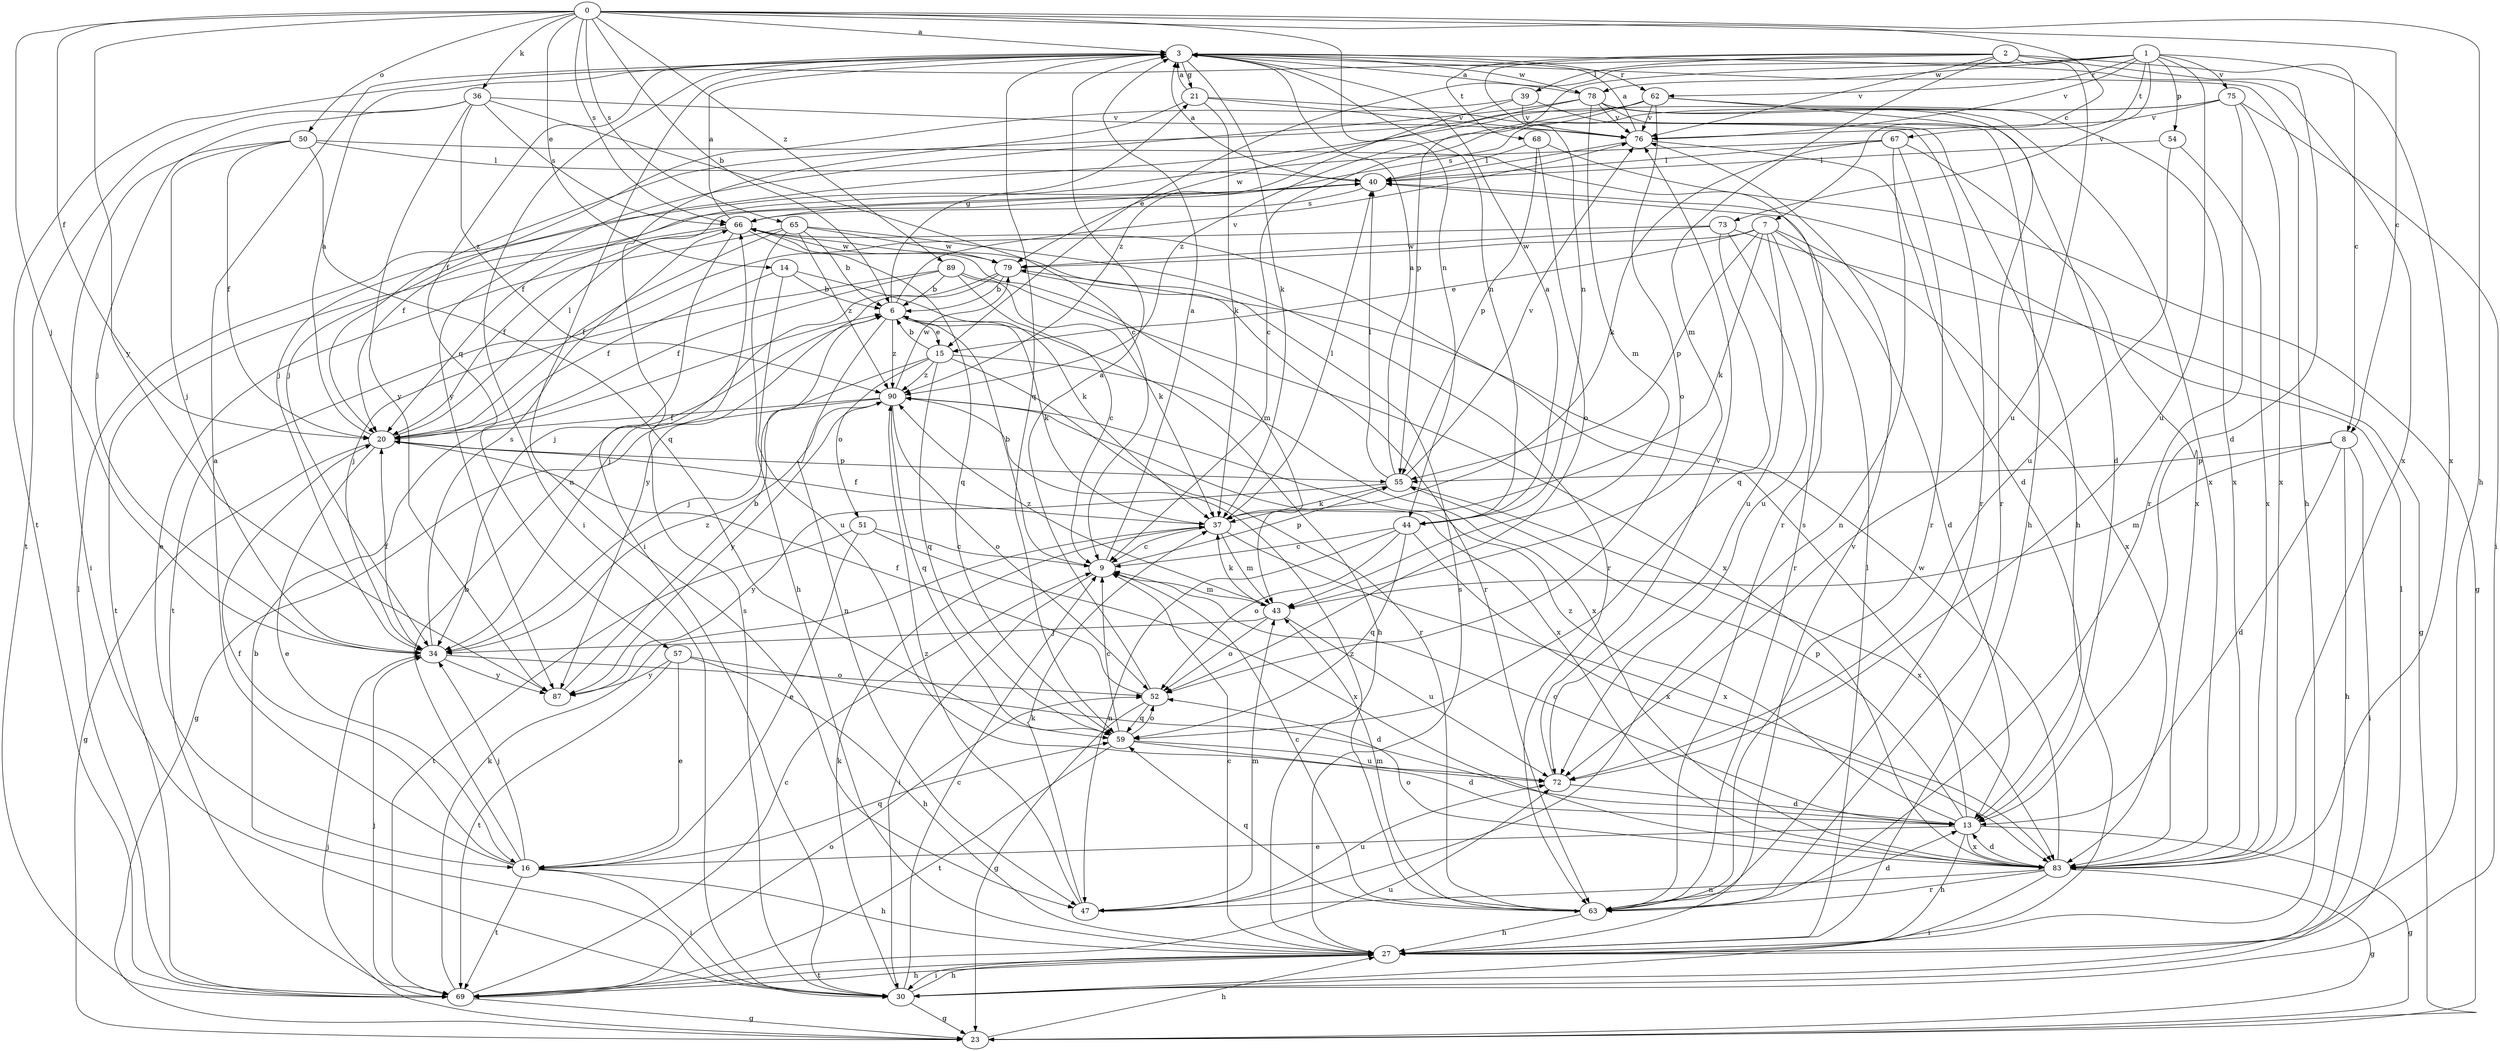 strict digraph  {
0;
1;
2;
3;
6;
7;
8;
9;
13;
14;
15;
16;
20;
21;
23;
27;
30;
34;
36;
37;
39;
40;
43;
44;
47;
50;
51;
52;
54;
55;
57;
59;
62;
63;
65;
66;
67;
68;
69;
72;
73;
75;
76;
78;
79;
83;
87;
89;
90;
0 -> 3  [label=a];
0 -> 6  [label=b];
0 -> 7  [label=c];
0 -> 8  [label=c];
0 -> 14  [label=e];
0 -> 20  [label=f];
0 -> 27  [label=h];
0 -> 34  [label=j];
0 -> 36  [label=k];
0 -> 44  [label=n];
0 -> 50  [label=o];
0 -> 65  [label=s];
0 -> 66  [label=s];
0 -> 87  [label=y];
0 -> 89  [label=z];
1 -> 15  [label=e];
1 -> 54  [label=p];
1 -> 55  [label=p];
1 -> 62  [label=r];
1 -> 67  [label=t];
1 -> 72  [label=u];
1 -> 73  [label=v];
1 -> 75  [label=v];
1 -> 76  [label=v];
1 -> 78  [label=w];
1 -> 83  [label=x];
2 -> 8  [label=c];
2 -> 13  [label=d];
2 -> 39  [label=l];
2 -> 43  [label=m];
2 -> 44  [label=n];
2 -> 68  [label=t];
2 -> 69  [label=t];
2 -> 72  [label=u];
2 -> 76  [label=v];
3 -> 21  [label=g];
3 -> 27  [label=h];
3 -> 30  [label=i];
3 -> 37  [label=k];
3 -> 44  [label=n];
3 -> 47  [label=n];
3 -> 57  [label=q];
3 -> 59  [label=q];
3 -> 62  [label=r];
3 -> 78  [label=w];
3 -> 83  [label=x];
6 -> 15  [label=e];
6 -> 21  [label=g];
6 -> 27  [label=h];
6 -> 37  [label=k];
6 -> 47  [label=n];
6 -> 76  [label=v];
6 -> 90  [label=z];
7 -> 13  [label=d];
7 -> 15  [label=e];
7 -> 37  [label=k];
7 -> 55  [label=p];
7 -> 63  [label=r];
7 -> 72  [label=u];
7 -> 79  [label=w];
7 -> 83  [label=x];
8 -> 13  [label=d];
8 -> 27  [label=h];
8 -> 30  [label=i];
8 -> 43  [label=m];
8 -> 55  [label=p];
9 -> 3  [label=a];
9 -> 6  [label=b];
9 -> 30  [label=i];
9 -> 43  [label=m];
9 -> 55  [label=p];
13 -> 9  [label=c];
13 -> 16  [label=e];
13 -> 23  [label=g];
13 -> 27  [label=h];
13 -> 55  [label=p];
13 -> 66  [label=s];
13 -> 83  [label=x];
13 -> 90  [label=z];
14 -> 6  [label=b];
14 -> 20  [label=f];
14 -> 37  [label=k];
14 -> 72  [label=u];
15 -> 6  [label=b];
15 -> 34  [label=j];
15 -> 51  [label=o];
15 -> 59  [label=q];
15 -> 63  [label=r];
15 -> 83  [label=x];
15 -> 90  [label=z];
16 -> 3  [label=a];
16 -> 6  [label=b];
16 -> 20  [label=f];
16 -> 27  [label=h];
16 -> 30  [label=i];
16 -> 34  [label=j];
16 -> 59  [label=q];
16 -> 69  [label=t];
20 -> 3  [label=a];
20 -> 16  [label=e];
20 -> 23  [label=g];
20 -> 40  [label=l];
20 -> 55  [label=p];
21 -> 3  [label=a];
21 -> 30  [label=i];
21 -> 37  [label=k];
21 -> 63  [label=r];
21 -> 76  [label=v];
23 -> 27  [label=h];
23 -> 34  [label=j];
27 -> 9  [label=c];
27 -> 30  [label=i];
27 -> 40  [label=l];
27 -> 66  [label=s];
27 -> 69  [label=t];
27 -> 76  [label=v];
30 -> 6  [label=b];
30 -> 9  [label=c];
30 -> 23  [label=g];
30 -> 27  [label=h];
30 -> 37  [label=k];
30 -> 40  [label=l];
30 -> 66  [label=s];
34 -> 20  [label=f];
34 -> 52  [label=o];
34 -> 66  [label=s];
34 -> 87  [label=y];
34 -> 90  [label=z];
36 -> 9  [label=c];
36 -> 34  [label=j];
36 -> 66  [label=s];
36 -> 69  [label=t];
36 -> 76  [label=v];
36 -> 87  [label=y];
36 -> 90  [label=z];
37 -> 9  [label=c];
37 -> 20  [label=f];
37 -> 40  [label=l];
37 -> 43  [label=m];
37 -> 83  [label=x];
39 -> 27  [label=h];
39 -> 34  [label=j];
39 -> 76  [label=v];
39 -> 90  [label=z];
40 -> 3  [label=a];
40 -> 20  [label=f];
40 -> 66  [label=s];
43 -> 34  [label=j];
43 -> 37  [label=k];
43 -> 52  [label=o];
43 -> 72  [label=u];
43 -> 90  [label=z];
44 -> 3  [label=a];
44 -> 9  [label=c];
44 -> 47  [label=n];
44 -> 52  [label=o];
44 -> 59  [label=q];
44 -> 83  [label=x];
47 -> 37  [label=k];
47 -> 43  [label=m];
47 -> 72  [label=u];
47 -> 90  [label=z];
50 -> 20  [label=f];
50 -> 30  [label=i];
50 -> 34  [label=j];
50 -> 40  [label=l];
50 -> 59  [label=q];
50 -> 63  [label=r];
51 -> 9  [label=c];
51 -> 16  [label=e];
51 -> 69  [label=t];
51 -> 83  [label=x];
52 -> 3  [label=a];
52 -> 20  [label=f];
52 -> 23  [label=g];
52 -> 59  [label=q];
54 -> 40  [label=l];
54 -> 72  [label=u];
54 -> 83  [label=x];
55 -> 3  [label=a];
55 -> 37  [label=k];
55 -> 40  [label=l];
55 -> 76  [label=v];
55 -> 83  [label=x];
55 -> 87  [label=y];
57 -> 13  [label=d];
57 -> 16  [label=e];
57 -> 27  [label=h];
57 -> 69  [label=t];
57 -> 87  [label=y];
59 -> 9  [label=c];
59 -> 13  [label=d];
59 -> 52  [label=o];
59 -> 69  [label=t];
59 -> 72  [label=u];
62 -> 9  [label=c];
62 -> 20  [label=f];
62 -> 52  [label=o];
62 -> 63  [label=r];
62 -> 76  [label=v];
62 -> 83  [label=x];
62 -> 90  [label=z];
63 -> 9  [label=c];
63 -> 13  [label=d];
63 -> 27  [label=h];
63 -> 43  [label=m];
63 -> 59  [label=q];
63 -> 90  [label=z];
65 -> 6  [label=b];
65 -> 16  [label=e];
65 -> 20  [label=f];
65 -> 27  [label=h];
65 -> 63  [label=r];
65 -> 79  [label=w];
65 -> 90  [label=z];
66 -> 3  [label=a];
66 -> 20  [label=f];
66 -> 34  [label=j];
66 -> 43  [label=m];
66 -> 59  [label=q];
66 -> 69  [label=t];
66 -> 79  [label=w];
67 -> 20  [label=f];
67 -> 37  [label=k];
67 -> 40  [label=l];
67 -> 47  [label=n];
67 -> 63  [label=r];
67 -> 83  [label=x];
68 -> 23  [label=g];
68 -> 40  [label=l];
68 -> 52  [label=o];
68 -> 55  [label=p];
69 -> 9  [label=c];
69 -> 23  [label=g];
69 -> 27  [label=h];
69 -> 34  [label=j];
69 -> 37  [label=k];
69 -> 40  [label=l];
69 -> 52  [label=o];
69 -> 72  [label=u];
72 -> 13  [label=d];
72 -> 76  [label=v];
73 -> 23  [label=g];
73 -> 59  [label=q];
73 -> 69  [label=t];
73 -> 72  [label=u];
73 -> 79  [label=w];
75 -> 30  [label=i];
75 -> 34  [label=j];
75 -> 63  [label=r];
75 -> 66  [label=s];
75 -> 76  [label=v];
75 -> 83  [label=x];
76 -> 3  [label=a];
76 -> 13  [label=d];
76 -> 40  [label=l];
78 -> 3  [label=a];
78 -> 13  [label=d];
78 -> 27  [label=h];
78 -> 43  [label=m];
78 -> 76  [label=v];
78 -> 79  [label=w];
78 -> 83  [label=x];
78 -> 87  [label=y];
79 -> 6  [label=b];
79 -> 34  [label=j];
79 -> 63  [label=r];
79 -> 87  [label=y];
83 -> 13  [label=d];
83 -> 23  [label=g];
83 -> 30  [label=i];
83 -> 47  [label=n];
83 -> 52  [label=o];
83 -> 63  [label=r];
83 -> 79  [label=w];
87 -> 6  [label=b];
89 -> 6  [label=b];
89 -> 9  [label=c];
89 -> 20  [label=f];
89 -> 34  [label=j];
89 -> 37  [label=k];
89 -> 83  [label=x];
90 -> 20  [label=f];
90 -> 23  [label=g];
90 -> 52  [label=o];
90 -> 59  [label=q];
90 -> 79  [label=w];
90 -> 83  [label=x];
90 -> 87  [label=y];
}
